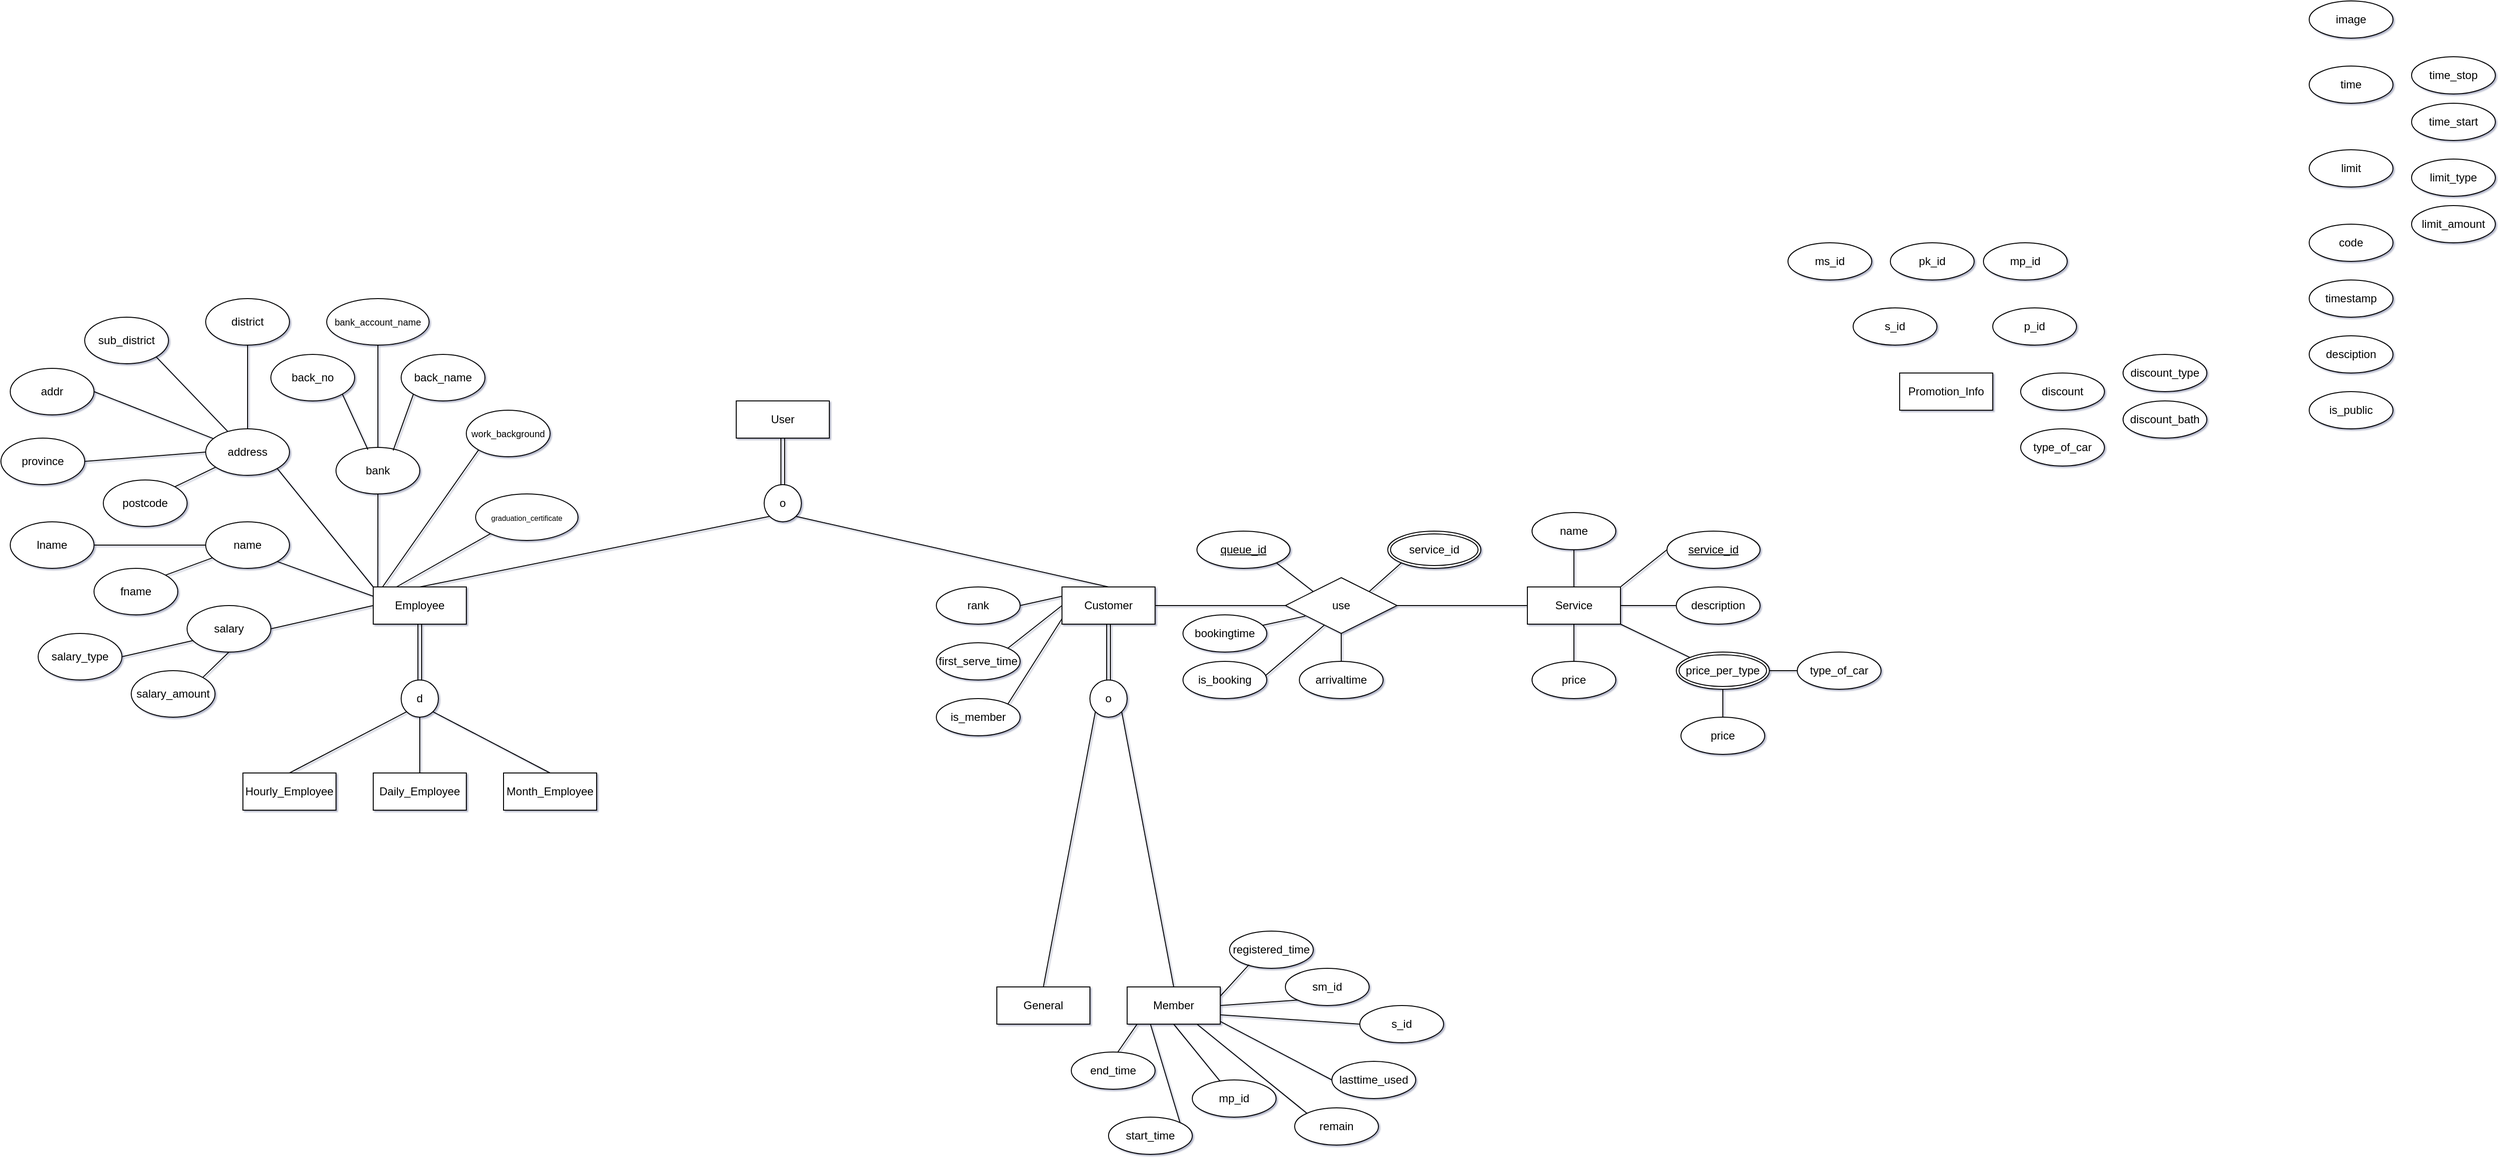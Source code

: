 <mxfile version="20.2.8" type="github">
  <diagram id="R2lEEEUBdFMjLlhIrx00" name="Page-1">
    <mxGraphModel dx="6307" dy="4093" grid="1" gridSize="10" guides="1" tooltips="1" connect="1" arrows="1" fold="1" page="1" pageScale="1" pageWidth="3300" pageHeight="4681" background="none" math="0" shadow="1" extFonts="Permanent Marker^https://fonts.googleapis.com/css?family=Permanent+Marker">
      <root>
        <mxCell id="0" />
        <mxCell id="1" parent="0" />
        <mxCell id="PzxKSnyha53FVGnrYv1--43" style="edgeStyle=none;rounded=0;orthogonalLoop=1;jettySize=auto;html=1;exitX=0.5;exitY=1;exitDx=0;exitDy=0;entryX=0.5;entryY=0;entryDx=0;entryDy=0;strokeColor=default;endArrow=none;endFill=0;shape=link;" parent="1" source="PzxKSnyha53FVGnrYv1--1" target="PzxKSnyha53FVGnrYv1--42" edge="1">
          <mxGeometry relative="1" as="geometry" />
        </mxCell>
        <mxCell id="PzxKSnyha53FVGnrYv1--1" value="Employee" style="whiteSpace=wrap;html=1;align=center;" parent="1" vertex="1">
          <mxGeometry x="1000" y="640" width="100" height="40" as="geometry" />
        </mxCell>
        <mxCell id="PzxKSnyha53FVGnrYv1--6" value="User" style="whiteSpace=wrap;html=1;align=center;" parent="1" vertex="1">
          <mxGeometry x="1390" y="440" width="100" height="40" as="geometry" />
        </mxCell>
        <mxCell id="PzxKSnyha53FVGnrYv1--13" style="edgeStyle=none;orthogonalLoop=1;jettySize=auto;html=1;exitX=0;exitY=1;exitDx=0;exitDy=0;entryX=0.5;entryY=0;entryDx=0;entryDy=0;strokeColor=default;endArrow=none;endFill=0;rounded=0;" parent="1" source="PzxKSnyha53FVGnrYv1--7" target="PzxKSnyha53FVGnrYv1--1" edge="1">
          <mxGeometry relative="1" as="geometry" />
        </mxCell>
        <mxCell id="PzxKSnyha53FVGnrYv1--16" style="edgeStyle=none;rounded=0;orthogonalLoop=1;jettySize=auto;html=1;exitX=1;exitY=1;exitDx=0;exitDy=0;entryX=0.5;entryY=0;entryDx=0;entryDy=0;strokeColor=default;endArrow=none;endFill=0;" parent="1" source="PzxKSnyha53FVGnrYv1--7" target="PzxKSnyha53FVGnrYv1--8" edge="1">
          <mxGeometry relative="1" as="geometry" />
        </mxCell>
        <mxCell id="PzxKSnyha53FVGnrYv1--17" style="edgeStyle=none;rounded=0;orthogonalLoop=1;jettySize=auto;html=1;exitX=0.5;exitY=0;exitDx=0;exitDy=0;strokeColor=default;endArrow=none;endFill=0;entryX=0.5;entryY=1;entryDx=0;entryDy=0;shape=link;" parent="1" source="PzxKSnyha53FVGnrYv1--7" target="PzxKSnyha53FVGnrYv1--6" edge="1">
          <mxGeometry relative="1" as="geometry">
            <mxPoint x="1439.915" y="480" as="targetPoint" />
          </mxGeometry>
        </mxCell>
        <mxCell id="PzxKSnyha53FVGnrYv1--7" value="o" style="ellipse;whiteSpace=wrap;html=1;aspect=fixed;" parent="1" vertex="1">
          <mxGeometry x="1420" y="530" width="40" height="40" as="geometry" />
        </mxCell>
        <mxCell id="PzxKSnyha53FVGnrYv1--38" style="edgeStyle=none;rounded=0;orthogonalLoop=1;jettySize=auto;html=1;exitX=1;exitY=0.5;exitDx=0;exitDy=0;entryX=0;entryY=0.5;entryDx=0;entryDy=0;strokeColor=default;endArrow=none;endFill=0;" parent="1" source="PzxKSnyha53FVGnrYv1--8" target="PzxKSnyha53FVGnrYv1--37" edge="1">
          <mxGeometry relative="1" as="geometry" />
        </mxCell>
        <mxCell id="PzxKSnyha53FVGnrYv1--8" value="Customer" style="whiteSpace=wrap;html=1;align=center;" parent="1" vertex="1">
          <mxGeometry x="1740" y="640" width="100" height="40" as="geometry" />
        </mxCell>
        <mxCell id="PzxKSnyha53FVGnrYv1--19" value="Hourly_Employee" style="whiteSpace=wrap;html=1;align=center;" parent="1" vertex="1">
          <mxGeometry x="860" y="840" width="100" height="40" as="geometry" />
        </mxCell>
        <mxCell id="PzxKSnyha53FVGnrYv1--21" value="Daily_Employee" style="whiteSpace=wrap;html=1;align=center;" parent="1" vertex="1">
          <mxGeometry x="1000" y="840" width="100" height="40" as="geometry" />
        </mxCell>
        <mxCell id="PzxKSnyha53FVGnrYv1--26" style="edgeStyle=none;rounded=0;orthogonalLoop=1;jettySize=auto;html=1;exitX=0.5;exitY=0;exitDx=0;exitDy=0;entryX=0.5;entryY=1;entryDx=0;entryDy=0;strokeColor=default;endArrow=none;endFill=0;shape=link;" parent="1" source="PzxKSnyha53FVGnrYv1--25" target="PzxKSnyha53FVGnrYv1--8" edge="1">
          <mxGeometry relative="1" as="geometry" />
        </mxCell>
        <mxCell id="PzxKSnyha53FVGnrYv1--29" style="edgeStyle=none;rounded=0;orthogonalLoop=1;jettySize=auto;html=1;exitX=1;exitY=1;exitDx=0;exitDy=0;entryX=0.5;entryY=0;entryDx=0;entryDy=0;strokeColor=default;endArrow=none;endFill=0;" parent="1" source="PzxKSnyha53FVGnrYv1--25" target="PzxKSnyha53FVGnrYv1--28" edge="1">
          <mxGeometry relative="1" as="geometry" />
        </mxCell>
        <mxCell id="PzxKSnyha53FVGnrYv1--30" style="edgeStyle=none;rounded=0;orthogonalLoop=1;jettySize=auto;html=1;exitX=0;exitY=1;exitDx=0;exitDy=0;entryX=0.5;entryY=0;entryDx=0;entryDy=0;strokeColor=default;endArrow=none;endFill=0;" parent="1" source="PzxKSnyha53FVGnrYv1--25" target="PzxKSnyha53FVGnrYv1--27" edge="1">
          <mxGeometry relative="1" as="geometry" />
        </mxCell>
        <mxCell id="PzxKSnyha53FVGnrYv1--25" value="o" style="ellipse;whiteSpace=wrap;html=1;aspect=fixed;" parent="1" vertex="1">
          <mxGeometry x="1770" y="740" width="40" height="40" as="geometry" />
        </mxCell>
        <mxCell id="PzxKSnyha53FVGnrYv1--27" value="General" style="whiteSpace=wrap;html=1;align=center;" parent="1" vertex="1">
          <mxGeometry x="1670" y="1070" width="100" height="40" as="geometry" />
        </mxCell>
        <mxCell id="PzxKSnyha53FVGnrYv1--28" value="Member" style="whiteSpace=wrap;html=1;align=center;" parent="1" vertex="1">
          <mxGeometry x="1810" y="1070" width="100" height="40" as="geometry" />
        </mxCell>
        <mxCell id="PzxKSnyha53FVGnrYv1--47" style="edgeStyle=none;rounded=0;orthogonalLoop=1;jettySize=auto;html=1;exitX=1;exitY=0.5;exitDx=0;exitDy=0;entryX=0;entryY=0.5;entryDx=0;entryDy=0;strokeColor=default;endArrow=none;endFill=0;" parent="1" source="PzxKSnyha53FVGnrYv1--37" edge="1">
          <mxGeometry relative="1" as="geometry">
            <mxPoint x="2240" y="660" as="targetPoint" />
          </mxGeometry>
        </mxCell>
        <mxCell id="7D9y4COe7_9ElpT_Iu1J-6" style="rounded=0;orthogonalLoop=1;jettySize=auto;html=1;exitX=1;exitY=0;exitDx=0;exitDy=0;entryX=0;entryY=1;entryDx=0;entryDy=0;endArrow=none;endFill=0;" edge="1" parent="1" source="PzxKSnyha53FVGnrYv1--37" target="7D9y4COe7_9ElpT_Iu1J-5">
          <mxGeometry relative="1" as="geometry" />
        </mxCell>
        <mxCell id="7D9y4COe7_9ElpT_Iu1J-15" style="edgeStyle=none;rounded=0;orthogonalLoop=1;jettySize=auto;html=1;exitX=0.178;exitY=0.689;exitDx=0;exitDy=0;endArrow=none;endFill=0;exitPerimeter=0;" edge="1" parent="1" source="PzxKSnyha53FVGnrYv1--37" target="7D9y4COe7_9ElpT_Iu1J-14">
          <mxGeometry relative="1" as="geometry" />
        </mxCell>
        <mxCell id="7D9y4COe7_9ElpT_Iu1J-17" style="edgeStyle=none;rounded=0;orthogonalLoop=1;jettySize=auto;html=1;exitX=0.5;exitY=1;exitDx=0;exitDy=0;entryX=0.5;entryY=0;entryDx=0;entryDy=0;endArrow=none;endFill=0;" edge="1" parent="1" source="PzxKSnyha53FVGnrYv1--37" target="7D9y4COe7_9ElpT_Iu1J-16">
          <mxGeometry relative="1" as="geometry" />
        </mxCell>
        <mxCell id="7D9y4COe7_9ElpT_Iu1J-34" style="edgeStyle=none;rounded=0;orthogonalLoop=1;jettySize=auto;html=1;exitX=0.353;exitY=0.843;exitDx=0;exitDy=0;entryX=0.976;entryY=0.401;entryDx=0;entryDy=0;entryPerimeter=0;endArrow=none;endFill=0;exitPerimeter=0;" edge="1" parent="1" source="PzxKSnyha53FVGnrYv1--37" target="7D9y4COe7_9ElpT_Iu1J-2">
          <mxGeometry relative="1" as="geometry" />
        </mxCell>
        <mxCell id="PzxKSnyha53FVGnrYv1--37" value="use" style="shape=rhombus;perimeter=rhombusPerimeter;whiteSpace=wrap;html=1;align=center;" parent="1" vertex="1">
          <mxGeometry x="1980" y="630" width="120" height="60" as="geometry" />
        </mxCell>
        <mxCell id="PzxKSnyha53FVGnrYv1--41" value="Month_Employee" style="whiteSpace=wrap;html=1;align=center;" parent="1" vertex="1">
          <mxGeometry x="1140" y="840" width="100" height="40" as="geometry" />
        </mxCell>
        <mxCell id="PzxKSnyha53FVGnrYv1--44" style="edgeStyle=none;rounded=0;orthogonalLoop=1;jettySize=auto;html=1;exitX=0.5;exitY=1;exitDx=0;exitDy=0;strokeColor=default;endArrow=none;endFill=0;" parent="1" source="PzxKSnyha53FVGnrYv1--42" target="PzxKSnyha53FVGnrYv1--21" edge="1">
          <mxGeometry relative="1" as="geometry" />
        </mxCell>
        <mxCell id="PzxKSnyha53FVGnrYv1--45" style="edgeStyle=none;rounded=0;orthogonalLoop=1;jettySize=auto;html=1;exitX=0;exitY=1;exitDx=0;exitDy=0;entryX=0.5;entryY=0;entryDx=0;entryDy=0;strokeColor=default;endArrow=none;endFill=0;" parent="1" source="PzxKSnyha53FVGnrYv1--42" target="PzxKSnyha53FVGnrYv1--19" edge="1">
          <mxGeometry relative="1" as="geometry" />
        </mxCell>
        <mxCell id="PzxKSnyha53FVGnrYv1--46" style="edgeStyle=none;rounded=0;orthogonalLoop=1;jettySize=auto;html=1;exitX=1;exitY=1;exitDx=0;exitDy=0;entryX=0.5;entryY=0;entryDx=0;entryDy=0;strokeColor=default;endArrow=none;endFill=0;" parent="1" source="PzxKSnyha53FVGnrYv1--42" target="PzxKSnyha53FVGnrYv1--41" edge="1">
          <mxGeometry relative="1" as="geometry" />
        </mxCell>
        <mxCell id="PzxKSnyha53FVGnrYv1--42" value="d" style="ellipse;whiteSpace=wrap;html=1;aspect=fixed;" parent="1" vertex="1">
          <mxGeometry x="1030" y="740" width="40" height="40" as="geometry" />
        </mxCell>
        <mxCell id="7D9y4COe7_9ElpT_Iu1J-8" style="edgeStyle=none;rounded=0;orthogonalLoop=1;jettySize=auto;html=1;exitX=0.5;exitY=0;exitDx=0;exitDy=0;entryX=0.5;entryY=1;entryDx=0;entryDy=0;endArrow=none;endFill=0;" edge="1" parent="1" source="PzxKSnyha53FVGnrYv1--49" target="7D9y4COe7_9ElpT_Iu1J-7">
          <mxGeometry relative="1" as="geometry" />
        </mxCell>
        <mxCell id="7D9y4COe7_9ElpT_Iu1J-10" style="edgeStyle=none;rounded=0;orthogonalLoop=1;jettySize=auto;html=1;exitX=1;exitY=0;exitDx=0;exitDy=0;entryX=0;entryY=0.5;entryDx=0;entryDy=0;endArrow=none;endFill=0;" edge="1" parent="1" source="PzxKSnyha53FVGnrYv1--49" target="7D9y4COe7_9ElpT_Iu1J-23">
          <mxGeometry relative="1" as="geometry">
            <mxPoint x="2390" y="600" as="targetPoint" />
          </mxGeometry>
        </mxCell>
        <mxCell id="7D9y4COe7_9ElpT_Iu1J-19" style="edgeStyle=none;rounded=0;orthogonalLoop=1;jettySize=auto;html=1;exitX=1;exitY=0.5;exitDx=0;exitDy=0;entryX=0;entryY=0.5;entryDx=0;entryDy=0;endArrow=none;endFill=0;" edge="1" parent="1" source="PzxKSnyha53FVGnrYv1--49" target="7D9y4COe7_9ElpT_Iu1J-18">
          <mxGeometry relative="1" as="geometry" />
        </mxCell>
        <mxCell id="7D9y4COe7_9ElpT_Iu1J-22" style="edgeStyle=none;rounded=0;orthogonalLoop=1;jettySize=auto;html=1;exitX=0.5;exitY=1;exitDx=0;exitDy=0;entryX=0.5;entryY=0;entryDx=0;entryDy=0;endArrow=none;endFill=0;" edge="1" parent="1" source="PzxKSnyha53FVGnrYv1--49" target="7D9y4COe7_9ElpT_Iu1J-21">
          <mxGeometry relative="1" as="geometry" />
        </mxCell>
        <mxCell id="7D9y4COe7_9ElpT_Iu1J-25" style="edgeStyle=none;rounded=0;orthogonalLoop=1;jettySize=auto;html=1;exitX=1;exitY=1;exitDx=0;exitDy=0;entryX=0;entryY=0;entryDx=0;entryDy=0;endArrow=none;endFill=0;" edge="1" parent="1" source="PzxKSnyha53FVGnrYv1--49" target="7D9y4COe7_9ElpT_Iu1J-24">
          <mxGeometry relative="1" as="geometry" />
        </mxCell>
        <mxCell id="PzxKSnyha53FVGnrYv1--49" value="Service" style="whiteSpace=wrap;html=1;align=center;" parent="1" vertex="1">
          <mxGeometry x="2240" y="640" width="100" height="40" as="geometry" />
        </mxCell>
        <mxCell id="PzxKSnyha53FVGnrYv1--60" value="Promotion_Info" style="whiteSpace=wrap;html=1;align=center;" parent="1" vertex="1">
          <mxGeometry x="2640" y="410" width="100" height="40" as="geometry" />
        </mxCell>
        <mxCell id="7D9y4COe7_9ElpT_Iu1J-2" value="is_booking" style="ellipse;whiteSpace=wrap;html=1;align=center;" vertex="1" parent="1">
          <mxGeometry x="1870" y="720" width="90" height="40" as="geometry" />
        </mxCell>
        <mxCell id="7D9y4COe7_9ElpT_Iu1J-5" value="service_id" style="ellipse;shape=doubleEllipse;margin=3;whiteSpace=wrap;html=1;align=center;" vertex="1" parent="1">
          <mxGeometry x="2090" y="580" width="100" height="40" as="geometry" />
        </mxCell>
        <mxCell id="zKtCxsfTcgN2iYhmThE1-21" style="edgeStyle=none;rounded=0;jumpStyle=none;orthogonalLoop=1;jettySize=auto;html=1;exitX=1;exitY=0.5;exitDx=0;exitDy=0;entryX=0;entryY=0.5;entryDx=0;entryDy=0;fontSize=8;startArrow=none;startFill=0;endArrow=none;endFill=0;" edge="1" parent="1" source="zKtCxsfTcgN2iYhmThE1-1" target="PzxKSnyha53FVGnrYv1--1">
          <mxGeometry relative="1" as="geometry" />
        </mxCell>
        <mxCell id="7D9y4COe7_9ElpT_Iu1J-7" value="name" style="ellipse;whiteSpace=wrap;html=1;align=center;" vertex="1" parent="1">
          <mxGeometry x="2245" y="560" width="90" height="40" as="geometry" />
        </mxCell>
        <mxCell id="zKtCxsfTcgN2iYhmThE1-1" value="salary" style="ellipse;whiteSpace=wrap;html=1;" vertex="1" parent="1">
          <mxGeometry x="800" y="660" width="90" height="50" as="geometry" />
        </mxCell>
        <mxCell id="7D9y4COe7_9ElpT_Iu1J-14" value="bookingtime" style="ellipse;whiteSpace=wrap;html=1;align=center;" vertex="1" parent="1">
          <mxGeometry x="1870" y="670" width="90" height="40" as="geometry" />
        </mxCell>
        <mxCell id="pMIZkNUXwfwmyM_HFmga-3" value="sm_id" style="ellipse;whiteSpace=wrap;html=1;align=center;" vertex="1" parent="1">
          <mxGeometry x="1980" y="1050" width="90" height="40" as="geometry" />
        </mxCell>
        <mxCell id="7D9y4COe7_9ElpT_Iu1J-16" value="arrivaltime" style="ellipse;whiteSpace=wrap;html=1;align=center;" vertex="1" parent="1">
          <mxGeometry x="1995" y="720" width="90" height="40" as="geometry" />
        </mxCell>
        <mxCell id="pMIZkNUXwfwmyM_HFmga-4" value="mp_id" style="ellipse;whiteSpace=wrap;html=1;align=center;" vertex="1" parent="1">
          <mxGeometry x="1880" y="1170" width="90" height="40" as="geometry" />
        </mxCell>
        <mxCell id="7D9y4COe7_9ElpT_Iu1J-18" value="description" style="ellipse;whiteSpace=wrap;html=1;align=center;" vertex="1" parent="1">
          <mxGeometry x="2400" y="640" width="90" height="40" as="geometry" />
        </mxCell>
        <mxCell id="pMIZkNUXwfwmyM_HFmga-5" value="start_time" style="ellipse;whiteSpace=wrap;html=1;align=center;" vertex="1" parent="1">
          <mxGeometry x="1790" y="1210" width="90" height="40" as="geometry" />
        </mxCell>
        <mxCell id="pMIZkNUXwfwmyM_HFmga-6" value="end_time" style="ellipse;whiteSpace=wrap;html=1;align=center;" vertex="1" parent="1">
          <mxGeometry x="1750" y="1140" width="90" height="40" as="geometry" />
        </mxCell>
        <mxCell id="pMIZkNUXwfwmyM_HFmga-12" value="registered_time" style="ellipse;whiteSpace=wrap;html=1;align=center;" vertex="1" parent="1">
          <mxGeometry x="1920" y="1010" width="90" height="40" as="geometry" />
        </mxCell>
        <mxCell id="pMIZkNUXwfwmyM_HFmga-13" value="s_id" style="ellipse;whiteSpace=wrap;html=1;align=center;" vertex="1" parent="1">
          <mxGeometry x="2060" y="1090" width="90" height="40" as="geometry" />
        </mxCell>
        <mxCell id="pMIZkNUXwfwmyM_HFmga-14" value="lasttime_used" style="ellipse;whiteSpace=wrap;html=1;align=center;" vertex="1" parent="1">
          <mxGeometry x="2030" y="1150" width="90" height="40" as="geometry" />
        </mxCell>
        <mxCell id="pMIZkNUXwfwmyM_HFmga-15" value="remain" style="ellipse;whiteSpace=wrap;html=1;align=center;" vertex="1" parent="1">
          <mxGeometry x="1990" y="1200" width="90" height="40" as="geometry" />
        </mxCell>
        <mxCell id="pMIZkNUXwfwmyM_HFmga-18" value="" style="endArrow=none;html=1;rounded=0;entryX=0.105;entryY=1.007;entryDx=0;entryDy=0;entryPerimeter=0;" edge="1" parent="1" target="PzxKSnyha53FVGnrYv1--28">
          <mxGeometry width="50" height="50" relative="1" as="geometry">
            <mxPoint x="1800" y="1140" as="sourcePoint" />
            <mxPoint x="1850" y="1090" as="targetPoint" />
          </mxGeometry>
        </mxCell>
        <mxCell id="pMIZkNUXwfwmyM_HFmga-19" value="" style="endArrow=none;html=1;rounded=0;entryX=0.25;entryY=1;entryDx=0;entryDy=0;exitX=1;exitY=0;exitDx=0;exitDy=0;" edge="1" parent="1" source="pMIZkNUXwfwmyM_HFmga-5" target="PzxKSnyha53FVGnrYv1--28">
          <mxGeometry width="50" height="50" relative="1" as="geometry">
            <mxPoint x="1810" y="1150" as="sourcePoint" />
            <mxPoint x="1820" y="1120" as="targetPoint" />
          </mxGeometry>
        </mxCell>
        <mxCell id="pMIZkNUXwfwmyM_HFmga-20" value="" style="endArrow=none;html=1;rounded=0;entryX=0.25;entryY=1;entryDx=0;entryDy=0;" edge="1" parent="1" source="pMIZkNUXwfwmyM_HFmga-4">
          <mxGeometry width="50" height="50" relative="1" as="geometry">
            <mxPoint x="1891.82" y="1215.858" as="sourcePoint" />
            <mxPoint x="1860" y="1110" as="targetPoint" />
          </mxGeometry>
        </mxCell>
        <mxCell id="pMIZkNUXwfwmyM_HFmga-21" value="" style="endArrow=none;html=1;rounded=0;entryX=0.75;entryY=1;entryDx=0;entryDy=0;exitX=0;exitY=0;exitDx=0;exitDy=0;" edge="1" parent="1" source="pMIZkNUXwfwmyM_HFmga-15" target="PzxKSnyha53FVGnrYv1--28">
          <mxGeometry width="50" height="50" relative="1" as="geometry">
            <mxPoint x="1936.82" y="1212.928" as="sourcePoint" />
            <mxPoint x="1905" y="1107.07" as="targetPoint" />
          </mxGeometry>
        </mxCell>
        <mxCell id="pMIZkNUXwfwmyM_HFmga-23" value="" style="endArrow=none;html=1;rounded=0;entryX=1;entryY=0.75;entryDx=0;entryDy=0;exitX=0;exitY=0.5;exitDx=0;exitDy=0;" edge="1" parent="1" source="pMIZkNUXwfwmyM_HFmga-13" target="PzxKSnyha53FVGnrYv1--28">
          <mxGeometry width="50" height="50" relative="1" as="geometry">
            <mxPoint x="1941.82" y="1195.858" as="sourcePoint" />
            <mxPoint x="1910" y="1090" as="targetPoint" />
          </mxGeometry>
        </mxCell>
        <mxCell id="pMIZkNUXwfwmyM_HFmga-24" value="" style="endArrow=none;html=1;rounded=0;entryX=1;entryY=0.5;entryDx=0;entryDy=0;exitX=0;exitY=1;exitDx=0;exitDy=0;entryPerimeter=0;" edge="1" parent="1" source="pMIZkNUXwfwmyM_HFmga-3" target="PzxKSnyha53FVGnrYv1--28">
          <mxGeometry width="50" height="50" relative="1" as="geometry">
            <mxPoint x="1941.82" y="1189.998" as="sourcePoint" />
            <mxPoint x="1910" y="1084.14" as="targetPoint" />
          </mxGeometry>
        </mxCell>
        <mxCell id="pMIZkNUXwfwmyM_HFmga-25" value="" style="endArrow=none;html=1;rounded=0;entryX=1;entryY=0.25;entryDx=0;entryDy=0;exitX=0.233;exitY=0.902;exitDx=0;exitDy=0;exitPerimeter=0;" edge="1" parent="1" source="pMIZkNUXwfwmyM_HFmga-12" target="PzxKSnyha53FVGnrYv1--28">
          <mxGeometry width="50" height="50" relative="1" as="geometry">
            <mxPoint x="1950" y="1050" as="sourcePoint" />
            <mxPoint x="1910" y="1074.14" as="targetPoint" />
          </mxGeometry>
        </mxCell>
        <mxCell id="pMIZkNUXwfwmyM_HFmga-26" value="rank" style="ellipse;whiteSpace=wrap;html=1;align=center;" vertex="1" parent="1">
          <mxGeometry x="1605" y="640" width="90" height="40" as="geometry" />
        </mxCell>
        <mxCell id="7D9y4COe7_9ElpT_Iu1J-21" value="price" style="ellipse;whiteSpace=wrap;html=1;align=center;" vertex="1" parent="1">
          <mxGeometry x="2245" y="720" width="90" height="40" as="geometry" />
        </mxCell>
        <mxCell id="7D9y4COe7_9ElpT_Iu1J-23" value="service_id" style="ellipse;whiteSpace=wrap;html=1;align=center;fontStyle=4;" vertex="1" parent="1">
          <mxGeometry x="2390" y="580" width="100" height="40" as="geometry" />
        </mxCell>
        <mxCell id="pMIZkNUXwfwmyM_HFmga-27" value="first_serve_time" style="ellipse;whiteSpace=wrap;html=1;align=center;" vertex="1" parent="1">
          <mxGeometry x="1605" y="700" width="90" height="40" as="geometry" />
        </mxCell>
        <mxCell id="7D9y4COe7_9ElpT_Iu1J-29" style="edgeStyle=none;rounded=0;orthogonalLoop=1;jettySize=auto;html=1;exitX=1;exitY=0.5;exitDx=0;exitDy=0;endArrow=none;endFill=0;" edge="1" parent="1" source="7D9y4COe7_9ElpT_Iu1J-24" target="7D9y4COe7_9ElpT_Iu1J-26">
          <mxGeometry relative="1" as="geometry" />
        </mxCell>
        <mxCell id="pMIZkNUXwfwmyM_HFmga-30" value="is_member" style="ellipse;whiteSpace=wrap;html=1;align=center;" vertex="1" parent="1">
          <mxGeometry x="1605" y="760" width="90" height="40" as="geometry" />
        </mxCell>
        <mxCell id="7D9y4COe7_9ElpT_Iu1J-31" style="edgeStyle=none;rounded=0;orthogonalLoop=1;jettySize=auto;html=1;exitX=0.5;exitY=1;exitDx=0;exitDy=0;entryX=0.5;entryY=0;entryDx=0;entryDy=0;endArrow=none;endFill=0;" edge="1" parent="1" source="7D9y4COe7_9ElpT_Iu1J-24" target="7D9y4COe7_9ElpT_Iu1J-30">
          <mxGeometry relative="1" as="geometry" />
        </mxCell>
        <mxCell id="pMIZkNUXwfwmyM_HFmga-31" style="edgeStyle=none;rounded=0;orthogonalLoop=1;jettySize=auto;html=1;exitX=0;exitY=1;exitDx=0;exitDy=0;entryX=1;entryY=0.5;entryDx=0;entryDy=0;strokeColor=default;endArrow=none;endFill=0;" edge="1" parent="1" target="pMIZkNUXwfwmyM_HFmga-26">
          <mxGeometry relative="1" as="geometry">
            <mxPoint x="1739.998" y="650.002" as="sourcePoint" />
            <mxPoint x="1684.14" y="715.86" as="targetPoint" />
          </mxGeometry>
        </mxCell>
        <mxCell id="7D9y4COe7_9ElpT_Iu1J-24" value="price_per_type" style="ellipse;shape=doubleEllipse;margin=3;whiteSpace=wrap;html=1;align=center;" vertex="1" parent="1">
          <mxGeometry x="2400" y="710" width="100" height="40" as="geometry" />
        </mxCell>
        <mxCell id="pMIZkNUXwfwmyM_HFmga-32" style="edgeStyle=none;rounded=0;orthogonalLoop=1;jettySize=auto;html=1;exitX=0;exitY=1;exitDx=0;exitDy=0;entryX=1;entryY=0;entryDx=0;entryDy=0;strokeColor=default;endArrow=none;endFill=0;" edge="1" parent="1" target="pMIZkNUXwfwmyM_HFmga-27">
          <mxGeometry relative="1" as="geometry">
            <mxPoint x="1739.998" y="660.002" as="sourcePoint" />
            <mxPoint x="1684.14" y="725.86" as="targetPoint" />
          </mxGeometry>
        </mxCell>
        <mxCell id="7D9y4COe7_9ElpT_Iu1J-26" value="type_of_car" style="ellipse;whiteSpace=wrap;html=1;align=center;" vertex="1" parent="1">
          <mxGeometry x="2530" y="710" width="90" height="40" as="geometry" />
        </mxCell>
        <mxCell id="pMIZkNUXwfwmyM_HFmga-33" style="edgeStyle=none;rounded=0;orthogonalLoop=1;jettySize=auto;html=1;exitX=0;exitY=1;exitDx=0;exitDy=0;entryX=1;entryY=0;entryDx=0;entryDy=0;strokeColor=default;endArrow=none;endFill=0;" edge="1" parent="1" target="pMIZkNUXwfwmyM_HFmga-30">
          <mxGeometry relative="1" as="geometry">
            <mxPoint x="1739.998" y="674.142" as="sourcePoint" />
            <mxPoint x="1684.14" y="740" as="targetPoint" />
          </mxGeometry>
        </mxCell>
        <mxCell id="7D9y4COe7_9ElpT_Iu1J-30" value="price" style="ellipse;whiteSpace=wrap;html=1;align=center;" vertex="1" parent="1">
          <mxGeometry x="2405" y="780" width="90" height="40" as="geometry" />
        </mxCell>
        <mxCell id="pMIZkNUXwfwmyM_HFmga-22" value="" style="endArrow=none;html=1;rounded=0;entryX=0.25;entryY=1;entryDx=0;entryDy=0;exitX=0;exitY=0.5;exitDx=0;exitDy=0;" edge="1" parent="1" source="pMIZkNUXwfwmyM_HFmga-14">
          <mxGeometry width="50" height="50" relative="1" as="geometry">
            <mxPoint x="1941.82" y="1212.928" as="sourcePoint" />
            <mxPoint x="1910" y="1107.07" as="targetPoint" />
          </mxGeometry>
        </mxCell>
        <mxCell id="7D9y4COe7_9ElpT_Iu1J-33" style="edgeStyle=none;rounded=0;orthogonalLoop=1;jettySize=auto;html=1;exitX=1;exitY=1;exitDx=0;exitDy=0;entryX=0;entryY=0;entryDx=0;entryDy=0;endArrow=none;endFill=0;" edge="1" parent="1" source="7D9y4COe7_9ElpT_Iu1J-32" target="PzxKSnyha53FVGnrYv1--37">
          <mxGeometry relative="1" as="geometry" />
        </mxCell>
        <mxCell id="7D9y4COe7_9ElpT_Iu1J-32" value="queue_id" style="ellipse;whiteSpace=wrap;html=1;align=center;fontStyle=4;" vertex="1" parent="1">
          <mxGeometry x="1885" y="580" width="100" height="40" as="geometry" />
        </mxCell>
        <mxCell id="zKtCxsfTcgN2iYhmThE1-20" style="edgeStyle=none;rounded=0;jumpStyle=none;orthogonalLoop=1;jettySize=auto;html=1;exitX=1;exitY=1;exitDx=0;exitDy=0;entryX=0;entryY=0.25;entryDx=0;entryDy=0;fontSize=8;startArrow=none;startFill=0;endArrow=none;endFill=0;" edge="1" parent="1" source="zKtCxsfTcgN2iYhmThE1-2" target="PzxKSnyha53FVGnrYv1--1">
          <mxGeometry relative="1" as="geometry" />
        </mxCell>
        <mxCell id="zKtCxsfTcgN2iYhmThE1-44" style="edgeStyle=none;rounded=0;jumpStyle=none;orthogonalLoop=1;jettySize=auto;html=1;entryX=1;entryY=0.5;entryDx=0;entryDy=0;fontSize=10;startArrow=none;startFill=0;endArrow=none;endFill=0;" edge="1" parent="1" source="zKtCxsfTcgN2iYhmThE1-2" target="zKtCxsfTcgN2iYhmThE1-41">
          <mxGeometry relative="1" as="geometry" />
        </mxCell>
        <mxCell id="zKtCxsfTcgN2iYhmThE1-2" value="name" style="ellipse;whiteSpace=wrap;html=1;" vertex="1" parent="1">
          <mxGeometry x="820" y="570" width="90" height="50" as="geometry" />
        </mxCell>
        <mxCell id="zKtCxsfTcgN2iYhmThE1-18" style="edgeStyle=none;rounded=0;jumpStyle=none;orthogonalLoop=1;jettySize=auto;html=1;exitX=1;exitY=1;exitDx=0;exitDy=0;entryX=0;entryY=0;entryDx=0;entryDy=0;fontSize=8;startArrow=none;startFill=0;endArrow=none;endFill=0;" edge="1" parent="1" source="zKtCxsfTcgN2iYhmThE1-3" target="PzxKSnyha53FVGnrYv1--1">
          <mxGeometry relative="1" as="geometry" />
        </mxCell>
        <mxCell id="zKtCxsfTcgN2iYhmThE1-3" value="address" style="ellipse;whiteSpace=wrap;html=1;" vertex="1" parent="1">
          <mxGeometry x="820" y="470" width="90" height="50" as="geometry" />
        </mxCell>
        <mxCell id="zKtCxsfTcgN2iYhmThE1-14" style="edgeStyle=none;rounded=0;orthogonalLoop=1;jettySize=auto;html=1;exitX=0.5;exitY=1;exitDx=0;exitDy=0;entryX=0.049;entryY=0;entryDx=0;entryDy=0;entryPerimeter=0;fontSize=8;startArrow=none;startFill=0;jumpStyle=none;endArrow=none;endFill=0;" edge="1" parent="1" source="zKtCxsfTcgN2iYhmThE1-4" target="PzxKSnyha53FVGnrYv1--1">
          <mxGeometry relative="1" as="geometry" />
        </mxCell>
        <mxCell id="zKtCxsfTcgN2iYhmThE1-4" value="bank" style="ellipse;whiteSpace=wrap;html=1;" vertex="1" parent="1">
          <mxGeometry x="960" y="490" width="90" height="50" as="geometry" />
        </mxCell>
        <mxCell id="zKtCxsfTcgN2iYhmThE1-15" style="edgeStyle=none;rounded=0;jumpStyle=none;orthogonalLoop=1;jettySize=auto;html=1;exitX=0;exitY=1;exitDx=0;exitDy=0;entryX=0.1;entryY=0;entryDx=0;entryDy=0;entryPerimeter=0;fontSize=8;startArrow=none;startFill=0;endArrow=none;endFill=0;" edge="1" parent="1" source="zKtCxsfTcgN2iYhmThE1-5" target="PzxKSnyha53FVGnrYv1--1">
          <mxGeometry relative="1" as="geometry" />
        </mxCell>
        <mxCell id="zKtCxsfTcgN2iYhmThE1-5" value="&lt;span style=&quot;font-size: 10px;&quot;&gt;work_background&lt;/span&gt;" style="ellipse;whiteSpace=wrap;html=1;" vertex="1" parent="1">
          <mxGeometry x="1100" y="450" width="90" height="50" as="geometry" />
        </mxCell>
        <mxCell id="zKtCxsfTcgN2iYhmThE1-17" style="edgeStyle=none;rounded=0;jumpStyle=none;orthogonalLoop=1;jettySize=auto;html=1;exitX=0;exitY=1;exitDx=0;exitDy=0;entryX=0.25;entryY=0;entryDx=0;entryDy=0;fontSize=8;startArrow=none;startFill=0;endArrow=none;endFill=0;" edge="1" parent="1" source="zKtCxsfTcgN2iYhmThE1-6" target="PzxKSnyha53FVGnrYv1--1">
          <mxGeometry relative="1" as="geometry" />
        </mxCell>
        <mxCell id="zKtCxsfTcgN2iYhmThE1-6" value="&lt;span style=&quot;font-size: 8px;&quot;&gt;graduation_certificate&lt;/span&gt;" style="ellipse;whiteSpace=wrap;html=1;" vertex="1" parent="1">
          <mxGeometry x="1110" y="540" width="110" height="50" as="geometry" />
        </mxCell>
        <mxCell id="zKtCxsfTcgN2iYhmThE1-30" style="edgeStyle=none;rounded=0;jumpStyle=none;orthogonalLoop=1;jettySize=auto;html=1;exitX=1;exitY=0.5;exitDx=0;exitDy=0;fontSize=8;startArrow=none;startFill=0;endArrow=none;endFill=0;" edge="1" parent="1" source="zKtCxsfTcgN2iYhmThE1-24" target="zKtCxsfTcgN2iYhmThE1-3">
          <mxGeometry relative="1" as="geometry" />
        </mxCell>
        <mxCell id="zKtCxsfTcgN2iYhmThE1-24" value="addr" style="ellipse;whiteSpace=wrap;html=1;" vertex="1" parent="1">
          <mxGeometry x="610" y="405" width="90" height="50" as="geometry" />
        </mxCell>
        <mxCell id="zKtCxsfTcgN2iYhmThE1-29" style="edgeStyle=none;rounded=0;jumpStyle=none;orthogonalLoop=1;jettySize=auto;html=1;exitX=1;exitY=1;exitDx=0;exitDy=0;fontSize=8;startArrow=none;startFill=0;endArrow=none;endFill=0;" edge="1" parent="1" source="zKtCxsfTcgN2iYhmThE1-25" target="zKtCxsfTcgN2iYhmThE1-3">
          <mxGeometry relative="1" as="geometry" />
        </mxCell>
        <mxCell id="zKtCxsfTcgN2iYhmThE1-25" value="sub_district" style="ellipse;whiteSpace=wrap;html=1;" vertex="1" parent="1">
          <mxGeometry x="690" y="350" width="90" height="50" as="geometry" />
        </mxCell>
        <mxCell id="zKtCxsfTcgN2iYhmThE1-56" style="edgeStyle=none;rounded=0;jumpStyle=none;orthogonalLoop=1;jettySize=auto;html=1;exitX=1;exitY=0.5;exitDx=0;exitDy=0;entryX=0;entryY=0.5;entryDx=0;entryDy=0;fontSize=10;startArrow=none;startFill=0;endArrow=none;endFill=0;" edge="1" parent="1" source="zKtCxsfTcgN2iYhmThE1-26" target="zKtCxsfTcgN2iYhmThE1-3">
          <mxGeometry relative="1" as="geometry" />
        </mxCell>
        <mxCell id="zKtCxsfTcgN2iYhmThE1-26" value="province" style="ellipse;whiteSpace=wrap;html=1;" vertex="1" parent="1">
          <mxGeometry x="600" y="480" width="90" height="50" as="geometry" />
        </mxCell>
        <mxCell id="zKtCxsfTcgN2iYhmThE1-28" style="edgeStyle=none;rounded=0;jumpStyle=none;orthogonalLoop=1;jettySize=auto;html=1;exitX=0.5;exitY=1;exitDx=0;exitDy=0;entryX=0.5;entryY=0;entryDx=0;entryDy=0;fontSize=8;startArrow=none;startFill=0;endArrow=none;endFill=0;" edge="1" parent="1" source="zKtCxsfTcgN2iYhmThE1-27" target="zKtCxsfTcgN2iYhmThE1-3">
          <mxGeometry relative="1" as="geometry" />
        </mxCell>
        <mxCell id="zKtCxsfTcgN2iYhmThE1-27" value="district" style="ellipse;whiteSpace=wrap;html=1;" vertex="1" parent="1">
          <mxGeometry x="820" y="330" width="90" height="50" as="geometry" />
        </mxCell>
        <mxCell id="zKtCxsfTcgN2iYhmThE1-40" style="edgeStyle=none;rounded=0;jumpStyle=none;orthogonalLoop=1;jettySize=auto;html=1;exitX=1;exitY=1;exitDx=0;exitDy=0;entryX=0.381;entryY=0.048;entryDx=0;entryDy=0;entryPerimeter=0;fontSize=10;startArrow=none;startFill=0;endArrow=none;endFill=0;" edge="1" parent="1" source="zKtCxsfTcgN2iYhmThE1-32" target="zKtCxsfTcgN2iYhmThE1-4">
          <mxGeometry relative="1" as="geometry" />
        </mxCell>
        <mxCell id="zKtCxsfTcgN2iYhmThE1-32" value="back_no" style="ellipse;whiteSpace=wrap;html=1;" vertex="1" parent="1">
          <mxGeometry x="890" y="390" width="90" height="50" as="geometry" />
        </mxCell>
        <mxCell id="zKtCxsfTcgN2iYhmThE1-38" style="edgeStyle=none;rounded=0;jumpStyle=none;orthogonalLoop=1;jettySize=auto;html=1;exitX=0;exitY=1;exitDx=0;exitDy=0;entryX=0.682;entryY=0.066;entryDx=0;entryDy=0;entryPerimeter=0;fontSize=10;startArrow=none;startFill=0;endArrow=none;endFill=0;" edge="1" parent="1" source="zKtCxsfTcgN2iYhmThE1-33" target="zKtCxsfTcgN2iYhmThE1-4">
          <mxGeometry relative="1" as="geometry" />
        </mxCell>
        <mxCell id="zKtCxsfTcgN2iYhmThE1-33" value="back_name" style="ellipse;whiteSpace=wrap;html=1;" vertex="1" parent="1">
          <mxGeometry x="1030" y="390" width="90" height="50" as="geometry" />
        </mxCell>
        <mxCell id="zKtCxsfTcgN2iYhmThE1-36" style="edgeStyle=none;rounded=0;jumpStyle=none;orthogonalLoop=1;jettySize=auto;html=1;exitX=0.5;exitY=1;exitDx=0;exitDy=0;entryX=0.5;entryY=0;entryDx=0;entryDy=0;fontSize=10;startArrow=none;startFill=0;endArrow=none;endFill=0;" edge="1" parent="1" source="zKtCxsfTcgN2iYhmThE1-34" target="zKtCxsfTcgN2iYhmThE1-4">
          <mxGeometry relative="1" as="geometry" />
        </mxCell>
        <mxCell id="zKtCxsfTcgN2iYhmThE1-34" value="&lt;font style=&quot;font-size: 10px;&quot;&gt;bank_account_name&lt;/font&gt;" style="ellipse;whiteSpace=wrap;html=1;" vertex="1" parent="1">
          <mxGeometry x="950" y="330" width="110" height="50" as="geometry" />
        </mxCell>
        <mxCell id="zKtCxsfTcgN2iYhmThE1-41" value="lname" style="ellipse;whiteSpace=wrap;html=1;" vertex="1" parent="1">
          <mxGeometry x="610" y="570" width="90" height="50" as="geometry" />
        </mxCell>
        <mxCell id="zKtCxsfTcgN2iYhmThE1-46" style="edgeStyle=none;rounded=0;jumpStyle=none;orthogonalLoop=1;jettySize=auto;html=1;exitX=1;exitY=0;exitDx=0;exitDy=0;fontSize=10;startArrow=none;startFill=0;endArrow=none;endFill=0;" edge="1" parent="1" source="zKtCxsfTcgN2iYhmThE1-42" target="zKtCxsfTcgN2iYhmThE1-2">
          <mxGeometry relative="1" as="geometry" />
        </mxCell>
        <mxCell id="zKtCxsfTcgN2iYhmThE1-42" value="fname" style="ellipse;whiteSpace=wrap;html=1;" vertex="1" parent="1">
          <mxGeometry x="700" y="620" width="90" height="50" as="geometry" />
        </mxCell>
        <mxCell id="zKtCxsfTcgN2iYhmThE1-53" style="edgeStyle=none;rounded=0;jumpStyle=none;orthogonalLoop=1;jettySize=auto;html=1;exitX=1;exitY=0;exitDx=0;exitDy=0;entryX=0.5;entryY=1;entryDx=0;entryDy=0;fontSize=10;startArrow=none;startFill=0;endArrow=none;endFill=0;" edge="1" parent="1" source="zKtCxsfTcgN2iYhmThE1-47" target="zKtCxsfTcgN2iYhmThE1-1">
          <mxGeometry relative="1" as="geometry" />
        </mxCell>
        <mxCell id="zKtCxsfTcgN2iYhmThE1-47" value="salary_amount" style="ellipse;whiteSpace=wrap;html=1;" vertex="1" parent="1">
          <mxGeometry x="740" y="730" width="90" height="50" as="geometry" />
        </mxCell>
        <mxCell id="zKtCxsfTcgN2iYhmThE1-52" style="edgeStyle=none;rounded=0;jumpStyle=none;orthogonalLoop=1;jettySize=auto;html=1;exitX=1;exitY=0.5;exitDx=0;exitDy=0;fontSize=10;startArrow=none;startFill=0;endArrow=none;endFill=0;entryX=0.072;entryY=0.752;entryDx=0;entryDy=0;entryPerimeter=0;" edge="1" parent="1" source="zKtCxsfTcgN2iYhmThE1-48" target="zKtCxsfTcgN2iYhmThE1-1">
          <mxGeometry relative="1" as="geometry" />
        </mxCell>
        <mxCell id="pMIZkNUXwfwmyM_HFmga-34" value="ms_id" style="ellipse;whiteSpace=wrap;html=1;align=center;" vertex="1" parent="1">
          <mxGeometry x="2520" y="270" width="90" height="40" as="geometry" />
        </mxCell>
        <mxCell id="zKtCxsfTcgN2iYhmThE1-48" value="salary_type" style="ellipse;whiteSpace=wrap;html=1;" vertex="1" parent="1">
          <mxGeometry x="640" y="690" width="90" height="50" as="geometry" />
        </mxCell>
        <mxCell id="pMIZkNUXwfwmyM_HFmga-35" value="pk_id" style="ellipse;whiteSpace=wrap;html=1;align=center;" vertex="1" parent="1">
          <mxGeometry x="2630" y="270" width="90" height="40" as="geometry" />
        </mxCell>
        <mxCell id="zKtCxsfTcgN2iYhmThE1-55" style="edgeStyle=none;rounded=0;jumpStyle=none;orthogonalLoop=1;jettySize=auto;html=1;exitX=1;exitY=0;exitDx=0;exitDy=0;fontSize=10;startArrow=none;startFill=0;endArrow=none;endFill=0;" edge="1" parent="1" source="zKtCxsfTcgN2iYhmThE1-54" target="zKtCxsfTcgN2iYhmThE1-3">
          <mxGeometry relative="1" as="geometry" />
        </mxCell>
        <mxCell id="pMIZkNUXwfwmyM_HFmga-36" value="mp_id" style="ellipse;whiteSpace=wrap;html=1;align=center;" vertex="1" parent="1">
          <mxGeometry x="2730" y="270" width="90" height="40" as="geometry" />
        </mxCell>
        <mxCell id="zKtCxsfTcgN2iYhmThE1-54" value="postcode" style="ellipse;whiteSpace=wrap;html=1;" vertex="1" parent="1">
          <mxGeometry x="710" y="525" width="90" height="50" as="geometry" />
        </mxCell>
        <mxCell id="pMIZkNUXwfwmyM_HFmga-37" value="type_of_car" style="ellipse;whiteSpace=wrap;html=1;align=center;" vertex="1" parent="1">
          <mxGeometry x="2770" y="470" width="90" height="40" as="geometry" />
        </mxCell>
        <mxCell id="pMIZkNUXwfwmyM_HFmga-38" value="s_id" style="ellipse;whiteSpace=wrap;html=1;align=center;" vertex="1" parent="1">
          <mxGeometry x="2590" y="340" width="90" height="40" as="geometry" />
        </mxCell>
        <mxCell id="pMIZkNUXwfwmyM_HFmga-39" value="p_id" style="ellipse;whiteSpace=wrap;html=1;align=center;" vertex="1" parent="1">
          <mxGeometry x="2740" y="340" width="90" height="40" as="geometry" />
        </mxCell>
        <mxCell id="pMIZkNUXwfwmyM_HFmga-40" value="discount" style="ellipse;whiteSpace=wrap;html=1;align=center;" vertex="1" parent="1">
          <mxGeometry x="2770" y="410" width="90" height="40" as="geometry" />
        </mxCell>
        <mxCell id="pMIZkNUXwfwmyM_HFmga-41" value="discount_type" style="ellipse;whiteSpace=wrap;html=1;align=center;" vertex="1" parent="1">
          <mxGeometry x="2880" y="390" width="90" height="40" as="geometry" />
        </mxCell>
        <mxCell id="pMIZkNUXwfwmyM_HFmga-42" value="discount_bath" style="ellipse;whiteSpace=wrap;html=1;align=center;" vertex="1" parent="1">
          <mxGeometry x="2880" y="440" width="90" height="40" as="geometry" />
        </mxCell>
        <mxCell id="pMIZkNUXwfwmyM_HFmga-43" value="image" style="ellipse;whiteSpace=wrap;html=1;align=center;" vertex="1" parent="1">
          <mxGeometry x="3080" y="10" width="90" height="40" as="geometry" />
        </mxCell>
        <mxCell id="pMIZkNUXwfwmyM_HFmga-45" value="time" style="ellipse;whiteSpace=wrap;html=1;align=center;" vertex="1" parent="1">
          <mxGeometry x="3080" y="80" width="90" height="40" as="geometry" />
        </mxCell>
        <mxCell id="pMIZkNUXwfwmyM_HFmga-46" value="time_stop" style="ellipse;whiteSpace=wrap;html=1;align=center;" vertex="1" parent="1">
          <mxGeometry x="3190" y="70" width="90" height="40" as="geometry" />
        </mxCell>
        <mxCell id="pMIZkNUXwfwmyM_HFmga-47" value="time_start" style="ellipse;whiteSpace=wrap;html=1;align=center;" vertex="1" parent="1">
          <mxGeometry x="3190" y="120" width="90" height="40" as="geometry" />
        </mxCell>
        <mxCell id="pMIZkNUXwfwmyM_HFmga-48" value="limit" style="ellipse;whiteSpace=wrap;html=1;align=center;" vertex="1" parent="1">
          <mxGeometry x="3080" y="170" width="90" height="40" as="geometry" />
        </mxCell>
        <mxCell id="pMIZkNUXwfwmyM_HFmga-49" value="limit_type" style="ellipse;whiteSpace=wrap;html=1;align=center;" vertex="1" parent="1">
          <mxGeometry x="3190" y="180" width="90" height="40" as="geometry" />
        </mxCell>
        <mxCell id="pMIZkNUXwfwmyM_HFmga-51" value="limit_amount" style="ellipse;whiteSpace=wrap;html=1;align=center;" vertex="1" parent="1">
          <mxGeometry x="3190" y="230" width="90" height="40" as="geometry" />
        </mxCell>
        <mxCell id="pMIZkNUXwfwmyM_HFmga-52" value="code" style="ellipse;whiteSpace=wrap;html=1;align=center;" vertex="1" parent="1">
          <mxGeometry x="3080" y="250" width="90" height="40" as="geometry" />
        </mxCell>
        <mxCell id="pMIZkNUXwfwmyM_HFmga-53" value="timestamp" style="ellipse;whiteSpace=wrap;html=1;align=center;" vertex="1" parent="1">
          <mxGeometry x="3080" y="310" width="90" height="40" as="geometry" />
        </mxCell>
        <mxCell id="pMIZkNUXwfwmyM_HFmga-54" value="desciption" style="ellipse;whiteSpace=wrap;html=1;align=center;" vertex="1" parent="1">
          <mxGeometry x="3080" y="370" width="90" height="40" as="geometry" />
        </mxCell>
        <mxCell id="pMIZkNUXwfwmyM_HFmga-55" value="is_public" style="ellipse;whiteSpace=wrap;html=1;align=center;" vertex="1" parent="1">
          <mxGeometry x="3080" y="430" width="90" height="40" as="geometry" />
        </mxCell>
      </root>
    </mxGraphModel>
  </diagram>
</mxfile>
